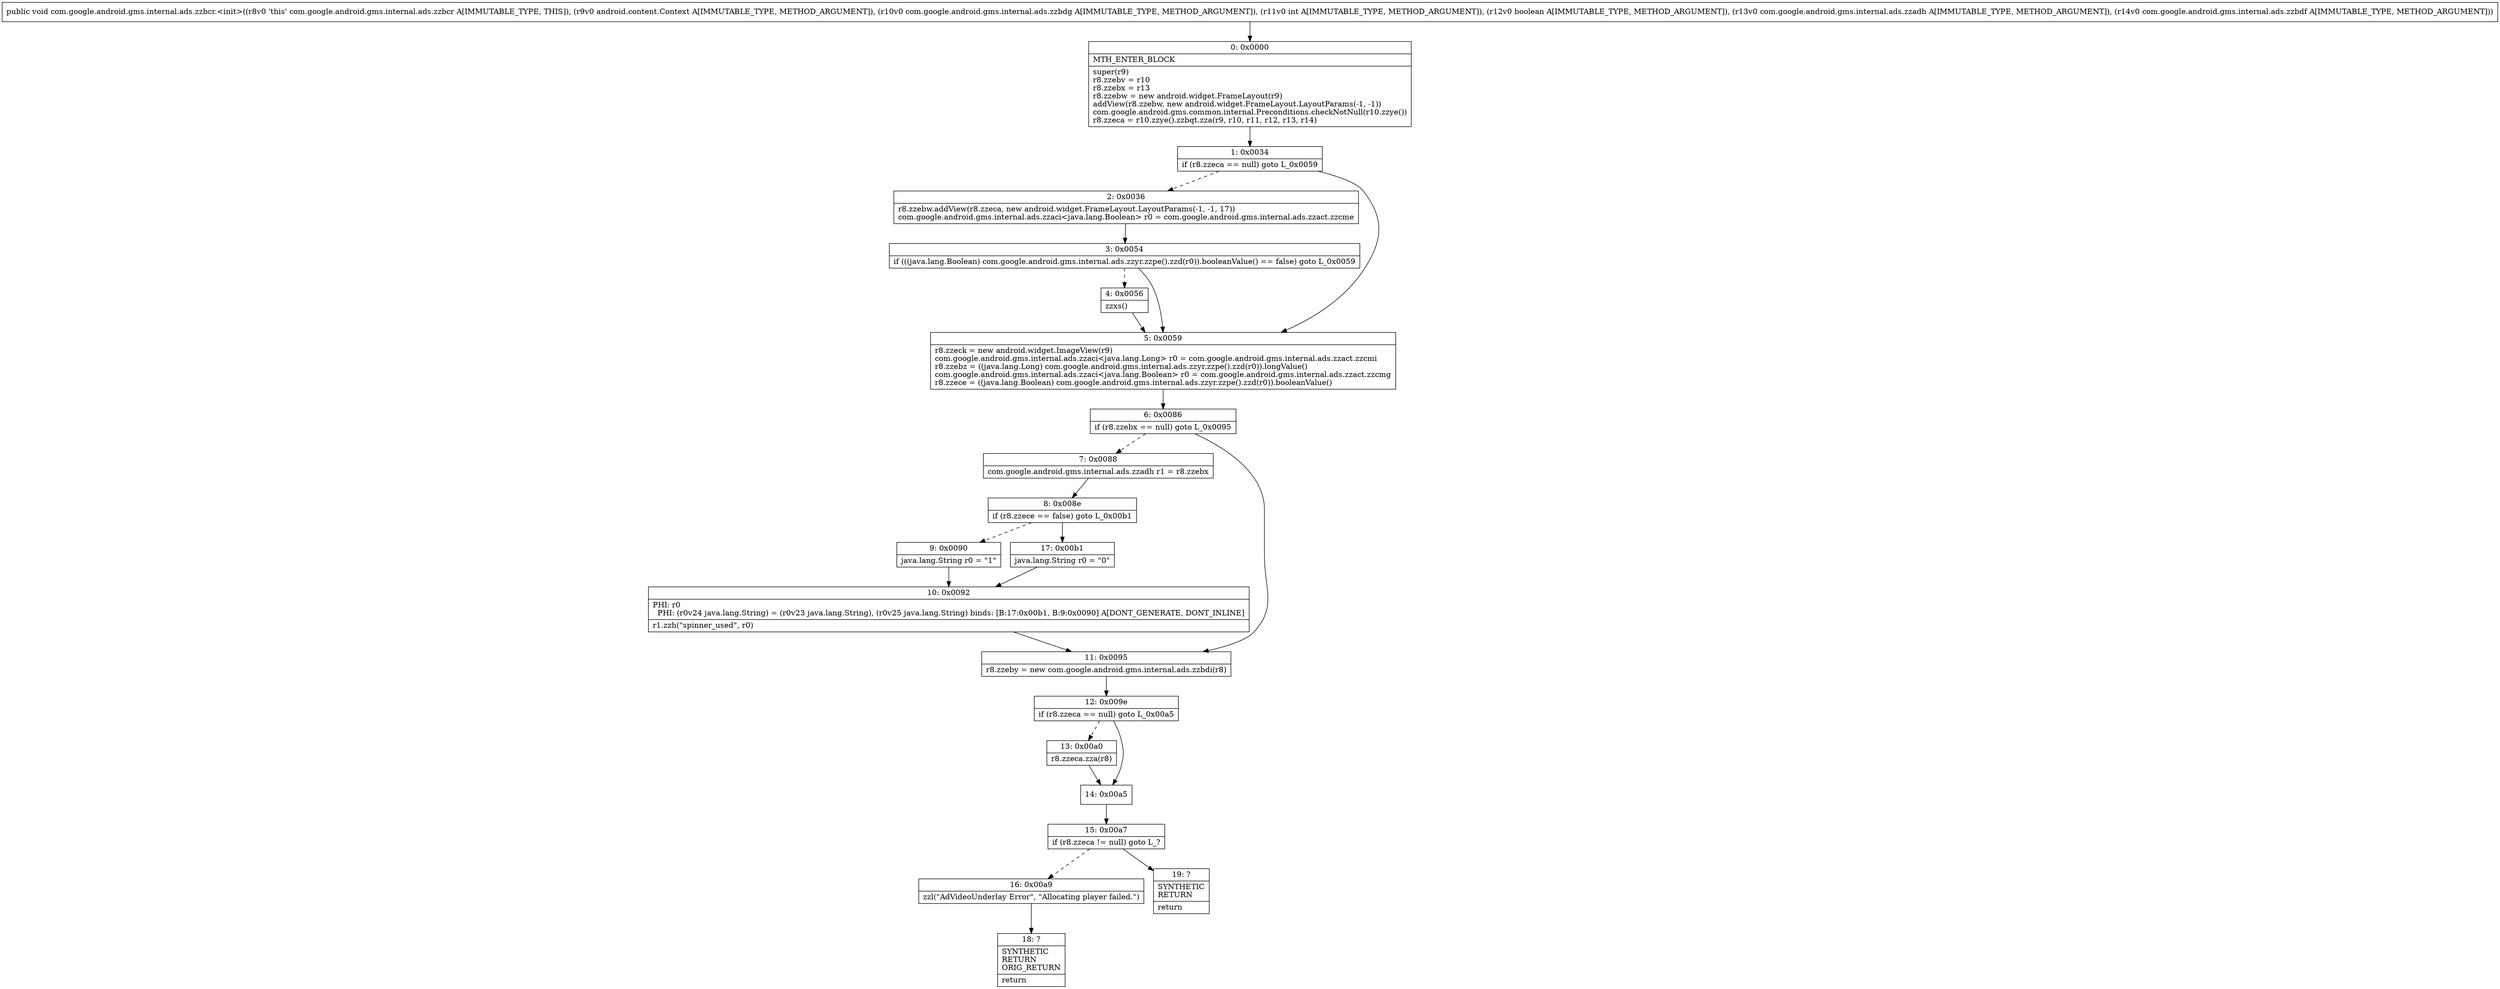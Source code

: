 digraph "CFG forcom.google.android.gms.internal.ads.zzbcr.\<init\>(Landroid\/content\/Context;Lcom\/google\/android\/gms\/internal\/ads\/zzbdg;IZLcom\/google\/android\/gms\/internal\/ads\/zzadh;Lcom\/google\/android\/gms\/internal\/ads\/zzbdf;)V" {
Node_0 [shape=record,label="{0\:\ 0x0000|MTH_ENTER_BLOCK\l|super(r9)\lr8.zzebv = r10\lr8.zzebx = r13\lr8.zzebw = new android.widget.FrameLayout(r9)\laddView(r8.zzebw, new android.widget.FrameLayout.LayoutParams(\-1, \-1))\lcom.google.android.gms.common.internal.Preconditions.checkNotNull(r10.zzye())\lr8.zzeca = r10.zzye().zzbqt.zza(r9, r10, r11, r12, r13, r14)\l}"];
Node_1 [shape=record,label="{1\:\ 0x0034|if (r8.zzeca == null) goto L_0x0059\l}"];
Node_2 [shape=record,label="{2\:\ 0x0036|r8.zzebw.addView(r8.zzeca, new android.widget.FrameLayout.LayoutParams(\-1, \-1, 17))\lcom.google.android.gms.internal.ads.zzaci\<java.lang.Boolean\> r0 = com.google.android.gms.internal.ads.zzact.zzcme\l}"];
Node_3 [shape=record,label="{3\:\ 0x0054|if (((java.lang.Boolean) com.google.android.gms.internal.ads.zzyr.zzpe().zzd(r0)).booleanValue() == false) goto L_0x0059\l}"];
Node_4 [shape=record,label="{4\:\ 0x0056|zzxs()\l}"];
Node_5 [shape=record,label="{5\:\ 0x0059|r8.zzeck = new android.widget.ImageView(r9)\lcom.google.android.gms.internal.ads.zzaci\<java.lang.Long\> r0 = com.google.android.gms.internal.ads.zzact.zzcmi\lr8.zzebz = ((java.lang.Long) com.google.android.gms.internal.ads.zzyr.zzpe().zzd(r0)).longValue()\lcom.google.android.gms.internal.ads.zzaci\<java.lang.Boolean\> r0 = com.google.android.gms.internal.ads.zzact.zzcmg\lr8.zzece = ((java.lang.Boolean) com.google.android.gms.internal.ads.zzyr.zzpe().zzd(r0)).booleanValue()\l}"];
Node_6 [shape=record,label="{6\:\ 0x0086|if (r8.zzebx == null) goto L_0x0095\l}"];
Node_7 [shape=record,label="{7\:\ 0x0088|com.google.android.gms.internal.ads.zzadh r1 = r8.zzebx\l}"];
Node_8 [shape=record,label="{8\:\ 0x008e|if (r8.zzece == false) goto L_0x00b1\l}"];
Node_9 [shape=record,label="{9\:\ 0x0090|java.lang.String r0 = \"1\"\l}"];
Node_10 [shape=record,label="{10\:\ 0x0092|PHI: r0 \l  PHI: (r0v24 java.lang.String) = (r0v23 java.lang.String), (r0v25 java.lang.String) binds: [B:17:0x00b1, B:9:0x0090] A[DONT_GENERATE, DONT_INLINE]\l|r1.zzh(\"spinner_used\", r0)\l}"];
Node_11 [shape=record,label="{11\:\ 0x0095|r8.zzeby = new com.google.android.gms.internal.ads.zzbdi(r8)\l}"];
Node_12 [shape=record,label="{12\:\ 0x009e|if (r8.zzeca == null) goto L_0x00a5\l}"];
Node_13 [shape=record,label="{13\:\ 0x00a0|r8.zzeca.zza(r8)\l}"];
Node_14 [shape=record,label="{14\:\ 0x00a5}"];
Node_15 [shape=record,label="{15\:\ 0x00a7|if (r8.zzeca != null) goto L_?\l}"];
Node_16 [shape=record,label="{16\:\ 0x00a9|zzl(\"AdVideoUnderlay Error\", \"Allocating player failed.\")\l}"];
Node_17 [shape=record,label="{17\:\ 0x00b1|java.lang.String r0 = \"0\"\l}"];
Node_18 [shape=record,label="{18\:\ ?|SYNTHETIC\lRETURN\lORIG_RETURN\l|return\l}"];
Node_19 [shape=record,label="{19\:\ ?|SYNTHETIC\lRETURN\l|return\l}"];
MethodNode[shape=record,label="{public void com.google.android.gms.internal.ads.zzbcr.\<init\>((r8v0 'this' com.google.android.gms.internal.ads.zzbcr A[IMMUTABLE_TYPE, THIS]), (r9v0 android.content.Context A[IMMUTABLE_TYPE, METHOD_ARGUMENT]), (r10v0 com.google.android.gms.internal.ads.zzbdg A[IMMUTABLE_TYPE, METHOD_ARGUMENT]), (r11v0 int A[IMMUTABLE_TYPE, METHOD_ARGUMENT]), (r12v0 boolean A[IMMUTABLE_TYPE, METHOD_ARGUMENT]), (r13v0 com.google.android.gms.internal.ads.zzadh A[IMMUTABLE_TYPE, METHOD_ARGUMENT]), (r14v0 com.google.android.gms.internal.ads.zzbdf A[IMMUTABLE_TYPE, METHOD_ARGUMENT])) }"];
MethodNode -> Node_0;
Node_0 -> Node_1;
Node_1 -> Node_2[style=dashed];
Node_1 -> Node_5;
Node_2 -> Node_3;
Node_3 -> Node_4[style=dashed];
Node_3 -> Node_5;
Node_4 -> Node_5;
Node_5 -> Node_6;
Node_6 -> Node_7[style=dashed];
Node_6 -> Node_11;
Node_7 -> Node_8;
Node_8 -> Node_9[style=dashed];
Node_8 -> Node_17;
Node_9 -> Node_10;
Node_10 -> Node_11;
Node_11 -> Node_12;
Node_12 -> Node_13[style=dashed];
Node_12 -> Node_14;
Node_13 -> Node_14;
Node_14 -> Node_15;
Node_15 -> Node_16[style=dashed];
Node_15 -> Node_19;
Node_16 -> Node_18;
Node_17 -> Node_10;
}

